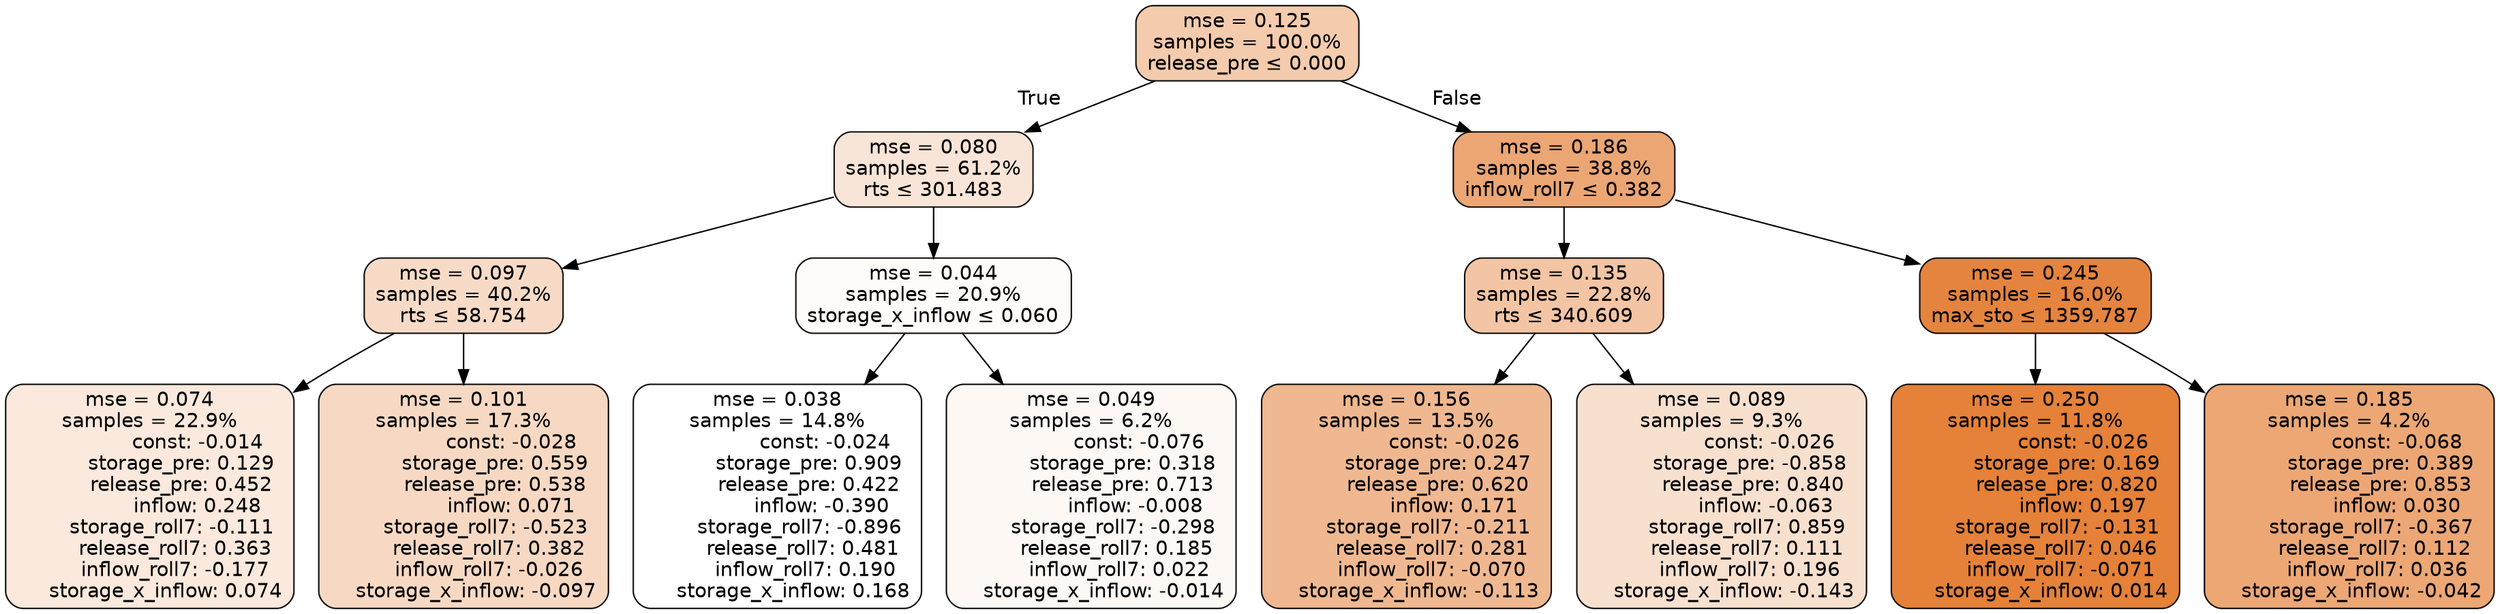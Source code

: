 digraph tree {
bgcolor="transparent"
node [shape=rectangle, style="filled, rounded", color="black", fontname=helvetica] ;
edge [fontname=helvetica] ;
	"0" [label="mse = 0.125
samples = 100.0%
release_pre &le; 0.000", fillcolor="#f4cbad"]
	"1" [label="mse = 0.080
samples = 61.2%
rts &le; 301.483", fillcolor="#f9e5d7"]
	"2" [label="mse = 0.097
samples = 40.2%
rts &le; 58.754", fillcolor="#f7dbc7"]
	"3" [label="mse = 0.074
samples = 22.9%
               const: -0.014
          storage_pre: 0.129
          release_pre: 0.452
               inflow: 0.248
       storage_roll7: -0.111
        release_roll7: 0.363
        inflow_roll7: -0.177
     storage_x_inflow: 0.074", fillcolor="#fae9dc"]
	"4" [label="mse = 0.101
samples = 17.3%
               const: -0.028
          storage_pre: 0.559
          release_pre: 0.538
               inflow: 0.071
       storage_roll7: -0.523
        release_roll7: 0.382
        inflow_roll7: -0.026
    storage_x_inflow: -0.097", fillcolor="#f7d9c3"]
	"5" [label="mse = 0.044
samples = 20.9%
storage_x_inflow &le; 0.060", fillcolor="#fefbf9"]
	"6" [label="mse = 0.038
samples = 14.8%
               const: -0.024
          storage_pre: 0.909
          release_pre: 0.422
              inflow: -0.390
       storage_roll7: -0.896
        release_roll7: 0.481
         inflow_roll7: 0.190
     storage_x_inflow: 0.168", fillcolor="#ffffff"]
	"7" [label="mse = 0.049
samples = 6.2%
               const: -0.076
          storage_pre: 0.318
          release_pre: 0.713
              inflow: -0.008
       storage_roll7: -0.298
        release_roll7: 0.185
         inflow_roll7: 0.022
    storage_x_inflow: -0.014", fillcolor="#fdf8f4"]
	"8" [label="mse = 0.186
samples = 38.8%
inflow_roll7 &le; 0.382", fillcolor="#eca674"]
	"9" [label="mse = 0.135
samples = 22.8%
rts &le; 340.609", fillcolor="#f3c5a4"]
	"10" [label="mse = 0.156
samples = 13.5%
               const: -0.026
          storage_pre: 0.247
          release_pre: 0.620
               inflow: 0.171
       storage_roll7: -0.211
        release_roll7: 0.281
        inflow_roll7: -0.070
    storage_x_inflow: -0.113", fillcolor="#f0b890"]
	"11" [label="mse = 0.089
samples = 9.3%
               const: -0.026
         storage_pre: -0.858
          release_pre: 0.840
              inflow: -0.063
        storage_roll7: 0.859
        release_roll7: 0.111
         inflow_roll7: 0.196
    storage_x_inflow: -0.143", fillcolor="#f8e0cf"]
	"12" [label="mse = 0.245
samples = 16.0%
max_sto &le; 1359.787", fillcolor="#e5843e"]
	"13" [label="mse = 0.250
samples = 11.8%
               const: -0.026
          storage_pre: 0.169
          release_pre: 0.820
               inflow: 0.197
       storage_roll7: -0.131
        release_roll7: 0.046
        inflow_roll7: -0.071
     storage_x_inflow: 0.014", fillcolor="#e58139"]
	"14" [label="mse = 0.185
samples = 4.2%
               const: -0.068
          storage_pre: 0.389
          release_pre: 0.853
               inflow: 0.030
       storage_roll7: -0.367
        release_roll7: 0.112
         inflow_roll7: 0.036
    storage_x_inflow: -0.042", fillcolor="#eca775"]

	"0" -> "1" [labeldistance=2.5, labelangle=45, headlabel="True"]
	"1" -> "2"
	"2" -> "3"
	"2" -> "4"
	"1" -> "5"
	"5" -> "6"
	"5" -> "7"
	"0" -> "8" [labeldistance=2.5, labelangle=-45, headlabel="False"]
	"8" -> "9"
	"9" -> "10"
	"9" -> "11"
	"8" -> "12"
	"12" -> "13"
	"12" -> "14"
}